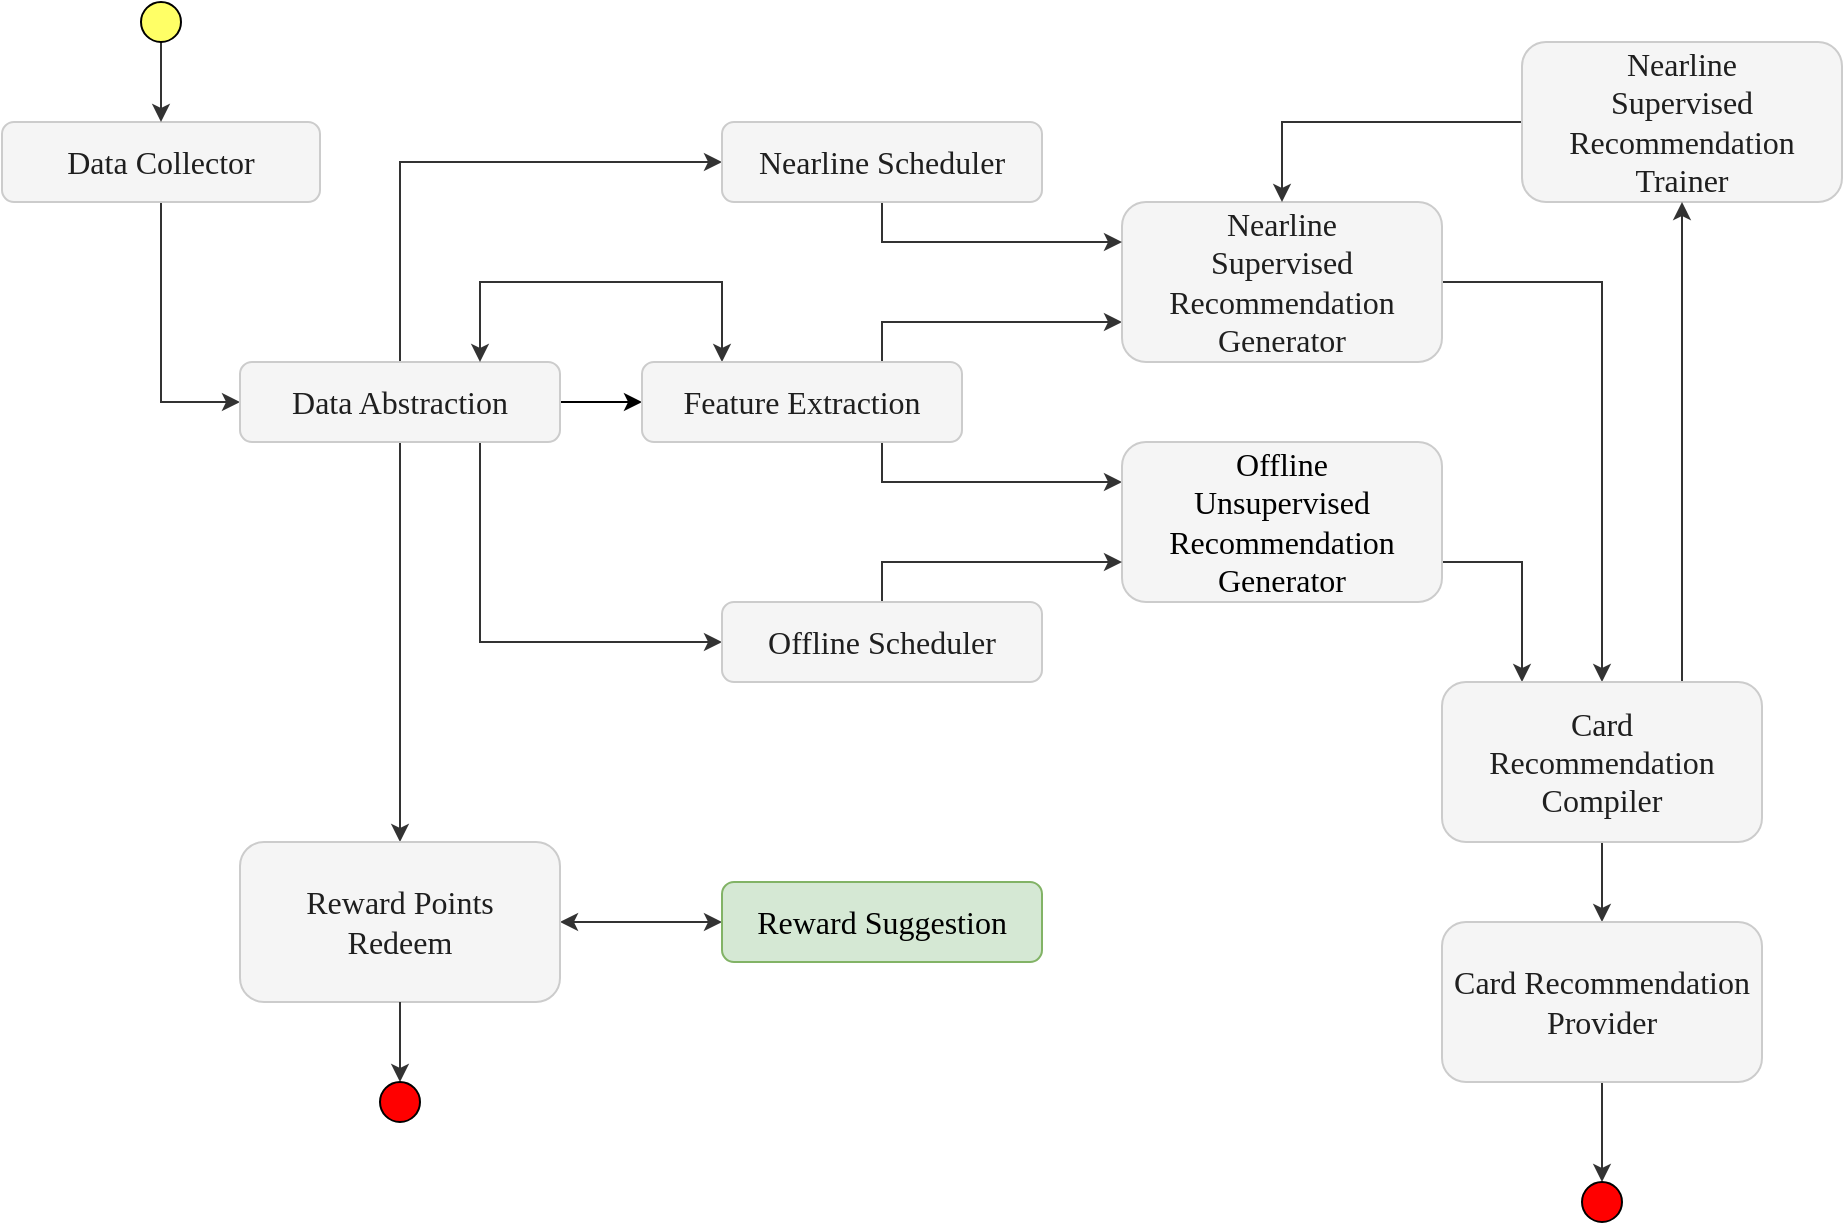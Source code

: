 <mxfile version="14.6.13" type="device"><diagram id="-IVZix58krEUZgf_XskY" name="Page-1"><mxGraphModel dx="852" dy="504" grid="1" gridSize="10" guides="1" tooltips="1" connect="1" arrows="1" fold="1" page="1" pageScale="1" pageWidth="850" pageHeight="1100" math="0" shadow="0"><root><mxCell id="0"/><mxCell id="1" parent="0"/><mxCell id="WKxwC4qagVcK7wjZvlXa-1" style="edgeStyle=orthogonalEdgeStyle;rounded=0;orthogonalLoop=1;jettySize=auto;html=1;exitX=0.5;exitY=1;exitDx=0;exitDy=0;entryX=0;entryY=0.5;entryDx=0;entryDy=0;fontFamily=Ubuntu;fontSource=https%3A%2F%2Ffonts.googleapis.com%2Fcss%3Ffamily%3DUbuntu;fontSize=13;fontColor=#6E6E6E;strokeColor=#333333;" edge="1" parent="1" source="WKxwC4qagVcK7wjZvlXa-2" target="WKxwC4qagVcK7wjZvlXa-7"><mxGeometry relative="1" as="geometry"/></mxCell><mxCell id="WKxwC4qagVcK7wjZvlXa-2" value="&lt;font style=&quot;font-size: 16px&quot;&gt;Data Collector&lt;br&gt;&lt;/font&gt;" style="rounded=1;whiteSpace=wrap;html=1;strokeWidth=1;fontFamily=Ubuntu;fontSource=https%3A%2F%2Ffonts.googleapis.com%2Fcss%3Ffamily%3DUbuntu;fontSize=13;fillColor=#F5F5F5;fontColor=#1F1F1F;labelBorderColor=none;strokeColor=#CCCCCC;" vertex="1" parent="1"><mxGeometry x="80" y="280" width="159" height="40" as="geometry"/></mxCell><mxCell id="WKxwC4qagVcK7wjZvlXa-3" style="edgeStyle=orthogonalEdgeStyle;rounded=0;orthogonalLoop=1;jettySize=auto;html=1;entryX=0;entryY=0.5;entryDx=0;entryDy=0;fontFamily=Ubuntu;fontSource=https%3A%2F%2Ffonts.googleapis.com%2Fcss%3Ffamily%3DUbuntu;fontSize=13;fontColor=#6E6E6E;" edge="1" parent="1" source="WKxwC4qagVcK7wjZvlXa-7" target="WKxwC4qagVcK7wjZvlXa-11"><mxGeometry relative="1" as="geometry"/></mxCell><mxCell id="WKxwC4qagVcK7wjZvlXa-4" style="edgeStyle=orthogonalEdgeStyle;rounded=0;orthogonalLoop=1;jettySize=auto;html=1;exitX=0.5;exitY=0;exitDx=0;exitDy=0;entryX=0;entryY=0.5;entryDx=0;entryDy=0;fontFamily=Ubuntu;fontSource=https%3A%2F%2Ffonts.googleapis.com%2Fcss%3Ffamily%3DUbuntu;fontSize=13;fontColor=#6E6E6E;strokeColor=#333333;" edge="1" parent="1" source="WKxwC4qagVcK7wjZvlXa-7" target="WKxwC4qagVcK7wjZvlXa-24"><mxGeometry relative="1" as="geometry"/></mxCell><mxCell id="WKxwC4qagVcK7wjZvlXa-5" style="edgeStyle=orthogonalEdgeStyle;rounded=0;orthogonalLoop=1;jettySize=auto;html=1;exitX=0.75;exitY=1;exitDx=0;exitDy=0;entryX=0;entryY=0.5;entryDx=0;entryDy=0;fontFamily=Ubuntu;fontSource=https%3A%2F%2Ffonts.googleapis.com%2Fcss%3Ffamily%3DUbuntu;fontSize=13;fontColor=#6E6E6E;strokeColor=#333333;" edge="1" parent="1" source="WKxwC4qagVcK7wjZvlXa-7" target="WKxwC4qagVcK7wjZvlXa-26"><mxGeometry relative="1" as="geometry"/></mxCell><mxCell id="WKxwC4qagVcK7wjZvlXa-6" style="edgeStyle=orthogonalEdgeStyle;rounded=0;orthogonalLoop=1;jettySize=auto;html=1;exitX=0.5;exitY=1;exitDx=0;exitDy=0;fontFamily=Ubuntu;fontSource=https%3A%2F%2Ffonts.googleapis.com%2Fcss%3Ffamily%3DUbuntu;fontSize=13;fontColor=#6E6E6E;entryX=0.5;entryY=0;entryDx=0;entryDy=0;strokeColor=#333333;" edge="1" parent="1" source="WKxwC4qagVcK7wjZvlXa-7" target="WKxwC4qagVcK7wjZvlXa-28"><mxGeometry relative="1" as="geometry"><Array as="points"/><mxPoint x="239" y="641" as="targetPoint"/></mxGeometry></mxCell><mxCell id="WKxwC4qagVcK7wjZvlXa-7" value="&lt;font style=&quot;font-size: 16px&quot;&gt;Data Abstraction&lt;br&gt;&lt;/font&gt;" style="rounded=1;whiteSpace=wrap;html=1;strokeWidth=1;fontFamily=Ubuntu;fontSource=https%3A%2F%2Ffonts.googleapis.com%2Fcss%3Ffamily%3DUbuntu;fontSize=13;fillColor=#F5F5F5;fontColor=#1F1F1F;labelBorderColor=none;strokeColor=#CCCCCC;" vertex="1" parent="1"><mxGeometry x="199" y="400" width="160" height="40" as="geometry"/></mxCell><mxCell id="WKxwC4qagVcK7wjZvlXa-8" style="edgeStyle=orthogonalEdgeStyle;rounded=0;orthogonalLoop=1;jettySize=auto;html=1;exitX=0.75;exitY=0;exitDx=0;exitDy=0;entryX=0;entryY=0.75;entryDx=0;entryDy=0;fontFamily=Ubuntu;fontSource=https%3A%2F%2Ffonts.googleapis.com%2Fcss%3Ffamily%3DUbuntu;fontSize=13;fontColor=#6E6E6E;strokeColor=#333333;" edge="1" parent="1" source="WKxwC4qagVcK7wjZvlXa-11" target="WKxwC4qagVcK7wjZvlXa-15"><mxGeometry relative="1" as="geometry"/></mxCell><mxCell id="WKxwC4qagVcK7wjZvlXa-9" style="edgeStyle=orthogonalEdgeStyle;rounded=0;orthogonalLoop=1;jettySize=auto;html=1;exitX=0.75;exitY=1;exitDx=0;exitDy=0;entryX=0;entryY=0.25;entryDx=0;entryDy=0;fontFamily=Ubuntu;fontSource=https%3A%2F%2Ffonts.googleapis.com%2Fcss%3Ffamily%3DUbuntu;fontSize=13;fontColor=#6E6E6E;strokeColor=#333333;" edge="1" parent="1" source="WKxwC4qagVcK7wjZvlXa-11" target="WKxwC4qagVcK7wjZvlXa-13"><mxGeometry relative="1" as="geometry"/></mxCell><mxCell id="WKxwC4qagVcK7wjZvlXa-10" style="edgeStyle=orthogonalEdgeStyle;rounded=0;orthogonalLoop=1;jettySize=auto;html=1;exitX=0.25;exitY=0;exitDx=0;exitDy=0;entryX=0.75;entryY=0;entryDx=0;entryDy=0;startArrow=classic;startFill=1;fontFamily=Ubuntu;fontSource=https%3A%2F%2Ffonts.googleapis.com%2Fcss%3Ffamily%3DUbuntu;fontSize=13;fontColor=#6E6E6E;strokeColor=#333333;" edge="1" parent="1" source="WKxwC4qagVcK7wjZvlXa-11" target="WKxwC4qagVcK7wjZvlXa-7"><mxGeometry relative="1" as="geometry"><Array as="points"><mxPoint x="440" y="360"/><mxPoint x="319" y="360"/></Array></mxGeometry></mxCell><mxCell id="WKxwC4qagVcK7wjZvlXa-11" value="&lt;font style=&quot;font-size: 16px&quot;&gt;Feature Extraction&lt;br&gt;&lt;/font&gt;" style="rounded=1;whiteSpace=wrap;html=1;strokeWidth=1;fontFamily=Ubuntu;fontSource=https%3A%2F%2Ffonts.googleapis.com%2Fcss%3Ffamily%3DUbuntu;fontSize=13;fillColor=#F5F5F5;fontColor=#1F1F1F;labelBorderColor=none;strokeColor=#CCCCCC;" vertex="1" parent="1"><mxGeometry x="400" y="400" width="160" height="40" as="geometry"/></mxCell><mxCell id="WKxwC4qagVcK7wjZvlXa-12" style="edgeStyle=orthogonalEdgeStyle;rounded=0;orthogonalLoop=1;jettySize=auto;html=1;exitX=1;exitY=0.75;exitDx=0;exitDy=0;entryX=0.25;entryY=0;entryDx=0;entryDy=0;fontFamily=Ubuntu;fontSource=https%3A%2F%2Ffonts.googleapis.com%2Fcss%3Ffamily%3DUbuntu;fontSize=13;fontColor=#6E6E6E;strokeColor=#333333;" edge="1" parent="1" source="WKxwC4qagVcK7wjZvlXa-13" target="WKxwC4qagVcK7wjZvlXa-20"><mxGeometry relative="1" as="geometry"/></mxCell><mxCell id="WKxwC4qagVcK7wjZvlXa-13" value="&lt;font style=&quot;font-size: 16px&quot;&gt;Offline &lt;br&gt;Unsupervised&lt;br&gt;Recommendation&lt;br&gt;Generator&lt;br&gt;&lt;/font&gt;" style="rounded=1;whiteSpace=wrap;html=1;strokeWidth=1;fontFamily=Ubuntu;fontSource=https%3A%2F%2Ffonts.googleapis.com%2Fcss%3Ffamily%3DUbuntu;fontSize=13;fillColor=#F5F5F5;labelBorderColor=none;strokeColor=#CCCCCC;" vertex="1" parent="1"><mxGeometry x="640" y="440" width="160" height="80" as="geometry"/></mxCell><mxCell id="WKxwC4qagVcK7wjZvlXa-14" style="edgeStyle=orthogonalEdgeStyle;rounded=0;orthogonalLoop=1;jettySize=auto;html=1;fontFamily=Ubuntu;fontSource=https%3A%2F%2Ffonts.googleapis.com%2Fcss%3Ffamily%3DUbuntu;fontSize=13;fontColor=#6E6E6E;strokeColor=#333333;" edge="1" parent="1" source="WKxwC4qagVcK7wjZvlXa-15" target="WKxwC4qagVcK7wjZvlXa-20"><mxGeometry relative="1" as="geometry"><Array as="points"><mxPoint x="880" y="360"/></Array></mxGeometry></mxCell><mxCell id="WKxwC4qagVcK7wjZvlXa-15" value="&lt;font style=&quot;font-size: 16px&quot;&gt;Nearline &lt;br&gt;Supervised&lt;br&gt;Recommendation&lt;br&gt;Generator&lt;br&gt;&lt;/font&gt;" style="rounded=1;whiteSpace=wrap;html=1;strokeWidth=1;fontFamily=Ubuntu;fontSource=https%3A%2F%2Ffonts.googleapis.com%2Fcss%3Ffamily%3DUbuntu;fontSize=13;fillColor=#F5F5F5;fontColor=#1F1F1F;labelBorderColor=none;strokeColor=#CCCCCC;" vertex="1" parent="1"><mxGeometry x="640" y="320" width="160" height="80" as="geometry"/></mxCell><mxCell id="WKxwC4qagVcK7wjZvlXa-16" style="edgeStyle=orthogonalEdgeStyle;rounded=0;orthogonalLoop=1;jettySize=auto;html=1;entryX=0.5;entryY=0;entryDx=0;entryDy=0;fontFamily=Ubuntu;fontSource=https%3A%2F%2Ffonts.googleapis.com%2Fcss%3Ffamily%3DUbuntu;fontSize=13;fontColor=#6E6E6E;strokeColor=#333333;" edge="1" parent="1" source="WKxwC4qagVcK7wjZvlXa-17" target="WKxwC4qagVcK7wjZvlXa-15"><mxGeometry relative="1" as="geometry"/></mxCell><mxCell id="WKxwC4qagVcK7wjZvlXa-17" value="&lt;font style=&quot;font-size: 16px&quot;&gt;Nearline &lt;br&gt;Supervised&lt;br&gt;Recommendation&lt;br&gt;Trainer&lt;br&gt;&lt;/font&gt;" style="rounded=1;whiteSpace=wrap;html=1;strokeWidth=1;fontFamily=Ubuntu;fontSource=https%3A%2F%2Ffonts.googleapis.com%2Fcss%3Ffamily%3DUbuntu;fontSize=13;fillColor=#F5F5F5;fontColor=#1F1F1F;labelBorderColor=none;strokeColor=#CCCCCC;" vertex="1" parent="1"><mxGeometry x="840" y="240" width="160" height="80" as="geometry"/></mxCell><mxCell id="WKxwC4qagVcK7wjZvlXa-18" style="edgeStyle=orthogonalEdgeStyle;rounded=0;orthogonalLoop=1;jettySize=auto;html=1;exitX=0.5;exitY=1;exitDx=0;exitDy=0;entryX=0.5;entryY=0;entryDx=0;entryDy=0;fontFamily=Ubuntu;fontSource=https%3A%2F%2Ffonts.googleapis.com%2Fcss%3Ffamily%3DUbuntu;fontSize=13;fontColor=#6E6E6E;strokeColor=#333333;" edge="1" parent="1" source="WKxwC4qagVcK7wjZvlXa-20" target="WKxwC4qagVcK7wjZvlXa-22"><mxGeometry relative="1" as="geometry"/></mxCell><mxCell id="WKxwC4qagVcK7wjZvlXa-19" style="edgeStyle=orthogonalEdgeStyle;rounded=0;orthogonalLoop=1;jettySize=auto;html=1;entryX=0.5;entryY=1;entryDx=0;entryDy=0;exitX=0.75;exitY=0;exitDx=0;exitDy=0;strokeColor=#333333;" edge="1" parent="1" source="WKxwC4qagVcK7wjZvlXa-20" target="WKxwC4qagVcK7wjZvlXa-17"><mxGeometry relative="1" as="geometry"/></mxCell><mxCell id="WKxwC4qagVcK7wjZvlXa-20" value="&lt;font style=&quot;font-size: 16px&quot;&gt;Card&lt;br&gt;Recommendation&lt;br&gt;Compiler&lt;br&gt;&lt;/font&gt;" style="rounded=1;whiteSpace=wrap;html=1;strokeWidth=1;fontFamily=Ubuntu;fontSource=https%3A%2F%2Ffonts.googleapis.com%2Fcss%3Ffamily%3DUbuntu;fontSize=13;fillColor=#F5F5F5;fontColor=#1F1F1F;labelBorderColor=none;strokeColor=#CCCCCC;" vertex="1" parent="1"><mxGeometry x="800" y="560" width="160" height="80" as="geometry"/></mxCell><mxCell id="WKxwC4qagVcK7wjZvlXa-21" style="edgeStyle=orthogonalEdgeStyle;rounded=0;orthogonalLoop=1;jettySize=auto;html=1;exitX=0.5;exitY=1;exitDx=0;exitDy=0;startArrow=none;startFill=0;fontFamily=Ubuntu;fontSource=https%3A%2F%2Ffonts.googleapis.com%2Fcss%3Ffamily%3DUbuntu;fontSize=13;fontColor=#6E6E6E;entryX=0.5;entryY=0;entryDx=0;entryDy=0;strokeColor=#333333;" edge="1" parent="1" source="WKxwC4qagVcK7wjZvlXa-22" target="WKxwC4qagVcK7wjZvlXa-30"><mxGeometry relative="1" as="geometry"><mxPoint x="600" y="720" as="targetPoint"/><Array as="points"/></mxGeometry></mxCell><mxCell id="WKxwC4qagVcK7wjZvlXa-22" value="&lt;font style=&quot;font-size: 16px&quot;&gt;Card Recommendation&lt;br&gt;Provider&lt;br&gt;&lt;/font&gt;" style="rounded=1;whiteSpace=wrap;html=1;strokeWidth=1;fontFamily=Ubuntu;fontSource=https%3A%2F%2Ffonts.googleapis.com%2Fcss%3Ffamily%3DUbuntu;fontSize=13;fillColor=#F5F5F5;fontColor=#1F1F1F;labelBorderColor=none;strokeColor=#CCCCCC;" vertex="1" parent="1"><mxGeometry x="800" y="680" width="160" height="80" as="geometry"/></mxCell><mxCell id="WKxwC4qagVcK7wjZvlXa-23" style="edgeStyle=orthogonalEdgeStyle;rounded=0;orthogonalLoop=1;jettySize=auto;html=1;exitX=0.5;exitY=1;exitDx=0;exitDy=0;entryX=0;entryY=0.25;entryDx=0;entryDy=0;fontFamily=Ubuntu;fontSource=https%3A%2F%2Ffonts.googleapis.com%2Fcss%3Ffamily%3DUbuntu;fontSize=13;fontColor=#6E6E6E;strokeColor=#333333;" edge="1" parent="1" source="WKxwC4qagVcK7wjZvlXa-24" target="WKxwC4qagVcK7wjZvlXa-15"><mxGeometry relative="1" as="geometry"/></mxCell><mxCell id="WKxwC4qagVcK7wjZvlXa-24" value="&lt;font style=&quot;font-size: 16px&quot;&gt;Nearline Scheduler&lt;br&gt;&lt;/font&gt;" style="rounded=1;whiteSpace=wrap;html=1;strokeWidth=1;fontFamily=Ubuntu;fontSource=https%3A%2F%2Ffonts.googleapis.com%2Fcss%3Ffamily%3DUbuntu;fontSize=13;fillColor=#F5F5F5;fontColor=#1F1F1F;labelBorderColor=none;strokeColor=#CCCCCC;" vertex="1" parent="1"><mxGeometry x="440" y="280" width="160" height="40" as="geometry"/></mxCell><mxCell id="WKxwC4qagVcK7wjZvlXa-25" style="edgeStyle=orthogonalEdgeStyle;rounded=0;orthogonalLoop=1;jettySize=auto;html=1;exitX=0.5;exitY=0;exitDx=0;exitDy=0;entryX=0;entryY=0.75;entryDx=0;entryDy=0;fontFamily=Ubuntu;fontSource=https%3A%2F%2Ffonts.googleapis.com%2Fcss%3Ffamily%3DUbuntu;fontSize=13;fontColor=#6E6E6E;strokeColor=#333333;" edge="1" parent="1" source="WKxwC4qagVcK7wjZvlXa-26" target="WKxwC4qagVcK7wjZvlXa-13"><mxGeometry relative="1" as="geometry"/></mxCell><mxCell id="WKxwC4qagVcK7wjZvlXa-26" value="&lt;font style=&quot;font-size: 16px&quot;&gt;Offline Scheduler&lt;br&gt;&lt;/font&gt;" style="rounded=1;whiteSpace=wrap;html=1;strokeWidth=1;fontFamily=Ubuntu;fontSource=https%3A%2F%2Ffonts.googleapis.com%2Fcss%3Ffamily%3DUbuntu;fontSize=13;fillColor=#F5F5F5;fontColor=#1F1F1F;labelBorderColor=none;strokeColor=#CCCCCC;" vertex="1" parent="1"><mxGeometry x="440" y="520" width="160" height="40" as="geometry"/></mxCell><mxCell id="WKxwC4qagVcK7wjZvlXa-27" style="edgeStyle=orthogonalEdgeStyle;rounded=0;orthogonalLoop=1;jettySize=auto;html=1;exitX=1;exitY=0.5;exitDx=0;exitDy=0;fontFamily=Ubuntu;fontSource=https%3A%2F%2Ffonts.googleapis.com%2Fcss%3Ffamily%3DUbuntu;fontSize=13;fontColor=#6E6E6E;startArrow=classic;startFill=1;strokeColor=#333333;" edge="1" parent="1" source="WKxwC4qagVcK7wjZvlXa-28" target="WKxwC4qagVcK7wjZvlXa-29"><mxGeometry relative="1" as="geometry"/></mxCell><mxCell id="WKxwC4qagVcK7wjZvlXa-28" value="&lt;font style=&quot;font-size: 16px&quot;&gt;Reward Points&lt;br&gt;Redeem&lt;br&gt;&lt;/font&gt;" style="rounded=1;whiteSpace=wrap;html=1;strokeWidth=1;fontFamily=Ubuntu;fontSource=https%3A%2F%2Ffonts.googleapis.com%2Fcss%3Ffamily%3DUbuntu;fontSize=13;fillColor=#F5F5F5;fontColor=#1F1F1F;labelBorderColor=none;strokeColor=#CCCCCC;" vertex="1" parent="1"><mxGeometry x="199" y="640" width="160" height="80" as="geometry"/></mxCell><mxCell id="WKxwC4qagVcK7wjZvlXa-29" value="&lt;font style=&quot;font-size: 16px&quot;&gt;Reward Suggestion&lt;br&gt;&lt;/font&gt;" style="rounded=1;whiteSpace=wrap;html=1;strokeWidth=1;fontFamily=Ubuntu;fontSource=https%3A%2F%2Ffonts.googleapis.com%2Fcss%3Ffamily%3DUbuntu;fontSize=13;fillColor=#d5e8d4;labelBorderColor=none;strokeColor=#82b366;" vertex="1" parent="1"><mxGeometry x="440" y="660" width="160" height="40" as="geometry"/></mxCell><mxCell id="WKxwC4qagVcK7wjZvlXa-30" value="" style="ellipse;whiteSpace=wrap;html=1;aspect=fixed;strokeWidth=1;fontFamily=Ubuntu;fontSource=https%3A%2F%2Ffonts.googleapis.com%2Fcss%3Ffamily%3DUbuntu;fontSize=13;fontColor=#6E6E6E;fillColor=#FF0000;" vertex="1" parent="1"><mxGeometry x="870" y="810" width="20" height="20" as="geometry"/></mxCell><mxCell id="WKxwC4qagVcK7wjZvlXa-31" style="edgeStyle=orthogonalEdgeStyle;rounded=0;orthogonalLoop=1;jettySize=auto;html=1;entryX=0.5;entryY=0;entryDx=0;entryDy=0;startArrow=none;startFill=0;fontFamily=Ubuntu;fontSource=https%3A%2F%2Ffonts.googleapis.com%2Fcss%3Ffamily%3DUbuntu;fontSize=13;fontColor=#6E6E6E;strokeColor=#333333;" edge="1" parent="1" source="WKxwC4qagVcK7wjZvlXa-32" target="WKxwC4qagVcK7wjZvlXa-2"><mxGeometry relative="1" as="geometry"/></mxCell><mxCell id="WKxwC4qagVcK7wjZvlXa-32" value="" style="ellipse;whiteSpace=wrap;html=1;aspect=fixed;strokeWidth=1;fontFamily=Ubuntu;fontSource=https%3A%2F%2Ffonts.googleapis.com%2Fcss%3Ffamily%3DUbuntu;fontSize=13;fontColor=#6E6E6E;fillColor=#FFFF66;" vertex="1" parent="1"><mxGeometry x="149.5" y="220" width="20" height="20" as="geometry"/></mxCell><mxCell id="WKxwC4qagVcK7wjZvlXa-33" style="edgeStyle=orthogonalEdgeStyle;rounded=0;orthogonalLoop=1;jettySize=auto;html=1;startArrow=none;startFill=0;fontFamily=Ubuntu;fontSource=https%3A%2F%2Ffonts.googleapis.com%2Fcss%3Ffamily%3DUbuntu;fontSize=13;fontColor=#6E6E6E;exitX=0.5;exitY=1;exitDx=0;exitDy=0;strokeColor=#333333;" edge="1" parent="1" source="WKxwC4qagVcK7wjZvlXa-28"><mxGeometry relative="1" as="geometry"><mxPoint x="279" y="760" as="targetPoint"/><mxPoint x="480" y="800" as="sourcePoint"/><Array as="points"/></mxGeometry></mxCell><mxCell id="WKxwC4qagVcK7wjZvlXa-34" value="" style="ellipse;whiteSpace=wrap;html=1;aspect=fixed;strokeWidth=1;fontFamily=Ubuntu;fontSource=https%3A%2F%2Ffonts.googleapis.com%2Fcss%3Ffamily%3DUbuntu;fontSize=13;fontColor=#6E6E6E;fillColor=#FF0000;" vertex="1" parent="1"><mxGeometry x="269" y="760" width="20" height="20" as="geometry"/></mxCell></root></mxGraphModel></diagram></mxfile>